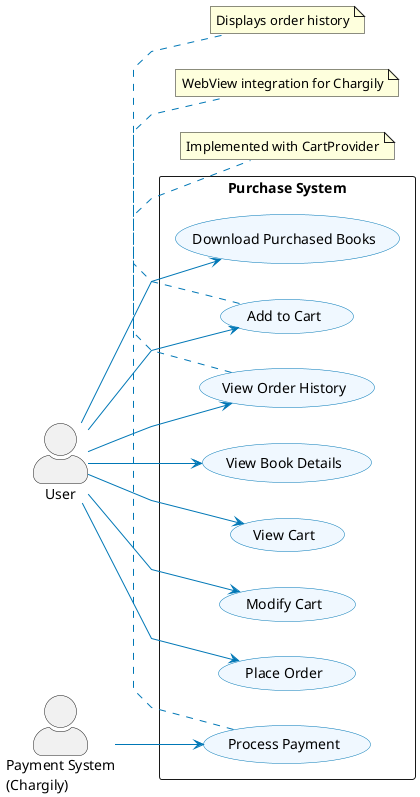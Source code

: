 @startuml iDoom Bookstore - Purchase System

skinparam actorStyle awesome
skinparam usecaseArrowColor #0077B6
skinparam usecaseBorderColor #0077B6
skinparam usecaseBackgroundColor #F0F8FF
skinparam linetype polyline

left to right direction

actor "User" as User
actor "Payment System\n(Chargily)" as PaymentSystem

rectangle "Purchase System" {
  usecase "View Book Details" as UC1
  usecase "Add to Cart" as UC2
  usecase "View Cart" as UC3
  usecase "Modify Cart" as UC4
  usecase "Place Order" as UC5
  usecase "Process Payment" as UC6
  usecase "View Order History" as UC7
  usecase "Download Purchased Books" as UC8
}

User --> UC1
User --> UC2
User --> UC3
User --> UC4
User --> UC5
User --> UC7
User --> UC8

PaymentSystem --> UC6

note bottom of UC2: Implemented with CartProvider
note bottom of UC6: WebView integration for Chargily
note bottom of UC7: Displays order history

@enduml